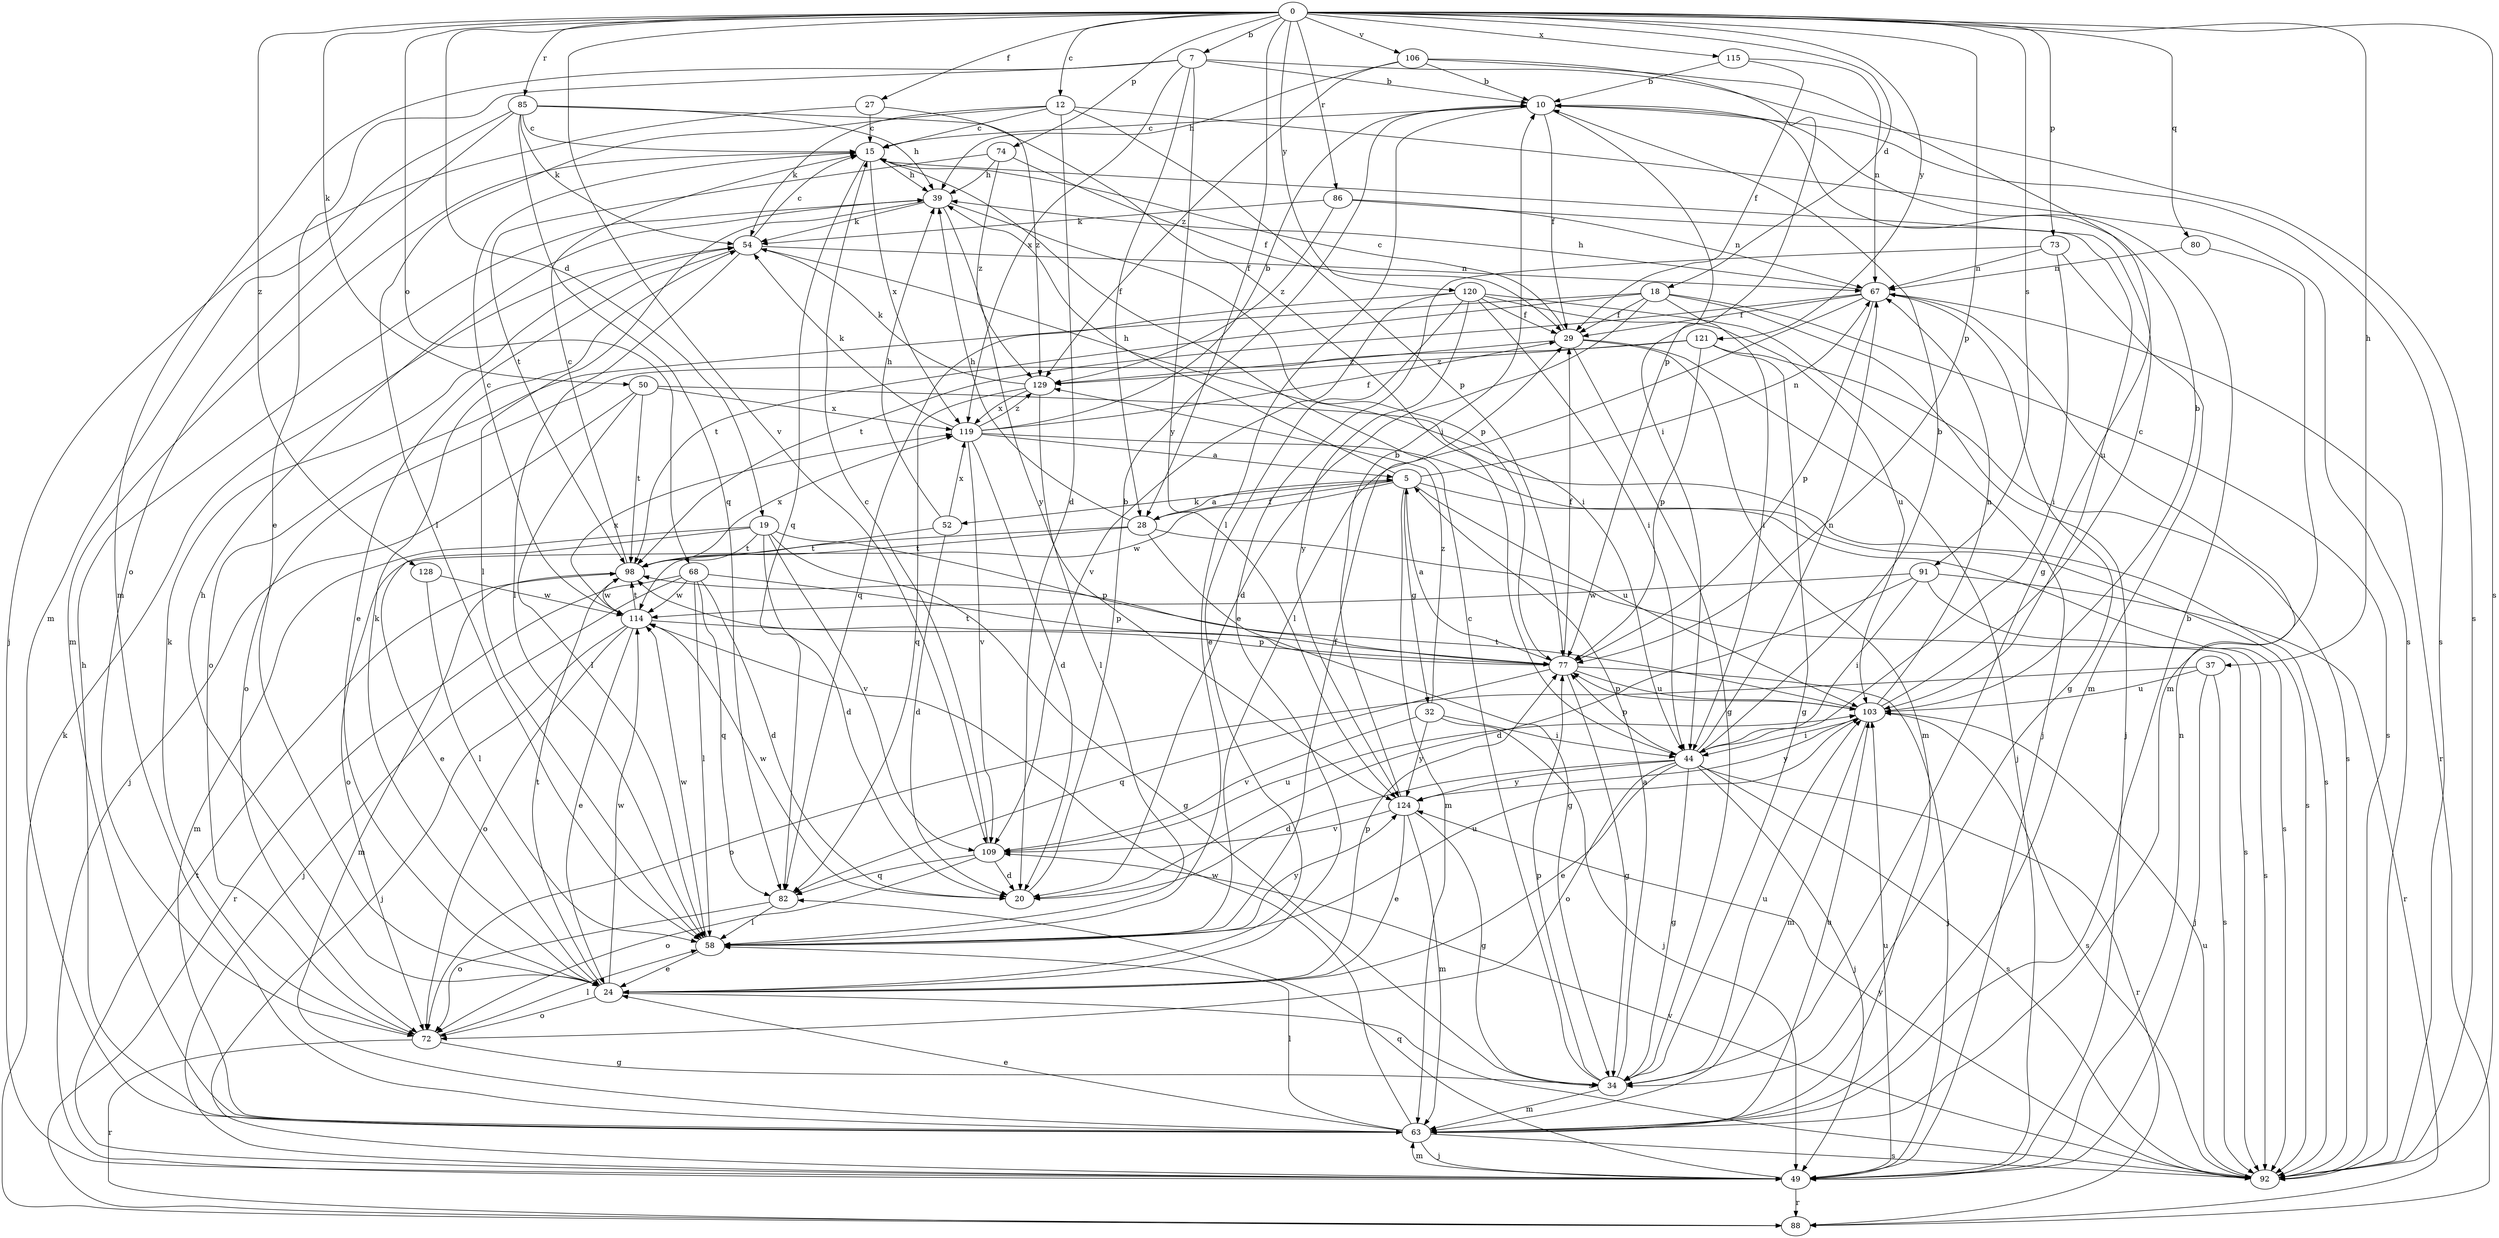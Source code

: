 strict digraph  {
0;
5;
7;
10;
12;
15;
18;
19;
20;
24;
27;
28;
29;
32;
34;
37;
39;
44;
49;
50;
52;
54;
58;
63;
67;
68;
72;
73;
74;
77;
80;
82;
85;
86;
88;
91;
92;
98;
103;
106;
109;
114;
115;
119;
120;
121;
124;
128;
129;
0 -> 7  [label=b];
0 -> 12  [label=c];
0 -> 18  [label=d];
0 -> 19  [label=d];
0 -> 27  [label=f];
0 -> 28  [label=f];
0 -> 37  [label=h];
0 -> 50  [label=k];
0 -> 68  [label=o];
0 -> 73  [label=p];
0 -> 74  [label=p];
0 -> 77  [label=p];
0 -> 80  [label=q];
0 -> 85  [label=r];
0 -> 86  [label=r];
0 -> 91  [label=s];
0 -> 92  [label=s];
0 -> 106  [label=v];
0 -> 109  [label=v];
0 -> 115  [label=x];
0 -> 120  [label=y];
0 -> 121  [label=y];
0 -> 128  [label=z];
5 -> 28  [label=f];
5 -> 32  [label=g];
5 -> 39  [label=h];
5 -> 52  [label=k];
5 -> 63  [label=m];
5 -> 67  [label=n];
5 -> 92  [label=s];
5 -> 103  [label=u];
5 -> 114  [label=w];
7 -> 10  [label=b];
7 -> 24  [label=e];
7 -> 28  [label=f];
7 -> 63  [label=m];
7 -> 92  [label=s];
7 -> 119  [label=x];
7 -> 124  [label=y];
10 -> 15  [label=c];
10 -> 29  [label=f];
10 -> 44  [label=i];
10 -> 58  [label=l];
10 -> 92  [label=s];
12 -> 15  [label=c];
12 -> 20  [label=d];
12 -> 54  [label=k];
12 -> 58  [label=l];
12 -> 77  [label=p];
12 -> 92  [label=s];
15 -> 39  [label=h];
15 -> 63  [label=m];
15 -> 82  [label=q];
15 -> 119  [label=x];
18 -> 20  [label=d];
18 -> 29  [label=f];
18 -> 44  [label=i];
18 -> 49  [label=j];
18 -> 72  [label=o];
18 -> 92  [label=s];
18 -> 98  [label=t];
19 -> 20  [label=d];
19 -> 24  [label=e];
19 -> 34  [label=g];
19 -> 63  [label=m];
19 -> 77  [label=p];
19 -> 98  [label=t];
19 -> 109  [label=v];
20 -> 10  [label=b];
20 -> 114  [label=w];
24 -> 39  [label=h];
24 -> 54  [label=k];
24 -> 72  [label=o];
24 -> 77  [label=p];
24 -> 92  [label=s];
24 -> 98  [label=t];
24 -> 114  [label=w];
27 -> 15  [label=c];
27 -> 49  [label=j];
27 -> 129  [label=z];
28 -> 5  [label=a];
28 -> 34  [label=g];
28 -> 39  [label=h];
28 -> 72  [label=o];
28 -> 92  [label=s];
28 -> 98  [label=t];
29 -> 15  [label=c];
29 -> 34  [label=g];
29 -> 49  [label=j];
29 -> 63  [label=m];
29 -> 129  [label=z];
32 -> 44  [label=i];
32 -> 49  [label=j];
32 -> 109  [label=v];
32 -> 124  [label=y];
32 -> 129  [label=z];
34 -> 5  [label=a];
34 -> 15  [label=c];
34 -> 63  [label=m];
34 -> 77  [label=p];
34 -> 103  [label=u];
37 -> 49  [label=j];
37 -> 72  [label=o];
37 -> 92  [label=s];
37 -> 103  [label=u];
39 -> 54  [label=k];
39 -> 58  [label=l];
39 -> 77  [label=p];
39 -> 124  [label=y];
44 -> 10  [label=b];
44 -> 20  [label=d];
44 -> 24  [label=e];
44 -> 34  [label=g];
44 -> 49  [label=j];
44 -> 67  [label=n];
44 -> 72  [label=o];
44 -> 77  [label=p];
44 -> 88  [label=r];
44 -> 92  [label=s];
44 -> 124  [label=y];
49 -> 63  [label=m];
49 -> 67  [label=n];
49 -> 82  [label=q];
49 -> 88  [label=r];
49 -> 98  [label=t];
49 -> 103  [label=u];
50 -> 49  [label=j];
50 -> 58  [label=l];
50 -> 92  [label=s];
50 -> 98  [label=t];
50 -> 119  [label=x];
52 -> 20  [label=d];
52 -> 39  [label=h];
52 -> 98  [label=t];
52 -> 119  [label=x];
54 -> 15  [label=c];
54 -> 24  [label=e];
54 -> 44  [label=i];
54 -> 58  [label=l];
54 -> 67  [label=n];
58 -> 24  [label=e];
58 -> 29  [label=f];
58 -> 103  [label=u];
58 -> 114  [label=w];
58 -> 124  [label=y];
63 -> 10  [label=b];
63 -> 24  [label=e];
63 -> 39  [label=h];
63 -> 49  [label=j];
63 -> 58  [label=l];
63 -> 92  [label=s];
63 -> 103  [label=u];
63 -> 114  [label=w];
67 -> 29  [label=f];
67 -> 34  [label=g];
67 -> 39  [label=h];
67 -> 58  [label=l];
67 -> 77  [label=p];
67 -> 88  [label=r];
67 -> 98  [label=t];
68 -> 20  [label=d];
68 -> 49  [label=j];
68 -> 58  [label=l];
68 -> 77  [label=p];
68 -> 82  [label=q];
68 -> 88  [label=r];
68 -> 114  [label=w];
72 -> 34  [label=g];
72 -> 54  [label=k];
72 -> 58  [label=l];
72 -> 88  [label=r];
73 -> 24  [label=e];
73 -> 44  [label=i];
73 -> 63  [label=m];
73 -> 67  [label=n];
74 -> 29  [label=f];
74 -> 39  [label=h];
74 -> 98  [label=t];
74 -> 129  [label=z];
77 -> 5  [label=a];
77 -> 29  [label=f];
77 -> 34  [label=g];
77 -> 49  [label=j];
77 -> 82  [label=q];
77 -> 98  [label=t];
77 -> 103  [label=u];
80 -> 63  [label=m];
80 -> 67  [label=n];
82 -> 58  [label=l];
82 -> 72  [label=o];
85 -> 15  [label=c];
85 -> 39  [label=h];
85 -> 44  [label=i];
85 -> 54  [label=k];
85 -> 63  [label=m];
85 -> 72  [label=o];
85 -> 82  [label=q];
86 -> 54  [label=k];
86 -> 67  [label=n];
86 -> 103  [label=u];
86 -> 129  [label=z];
88 -> 54  [label=k];
91 -> 20  [label=d];
91 -> 44  [label=i];
91 -> 88  [label=r];
91 -> 92  [label=s];
91 -> 114  [label=w];
92 -> 103  [label=u];
92 -> 109  [label=v];
92 -> 124  [label=y];
98 -> 15  [label=c];
98 -> 63  [label=m];
98 -> 114  [label=w];
98 -> 119  [label=x];
103 -> 10  [label=b];
103 -> 15  [label=c];
103 -> 44  [label=i];
103 -> 63  [label=m];
103 -> 67  [label=n];
103 -> 77  [label=p];
103 -> 92  [label=s];
103 -> 98  [label=t];
103 -> 124  [label=y];
106 -> 10  [label=b];
106 -> 34  [label=g];
106 -> 39  [label=h];
106 -> 77  [label=p];
106 -> 129  [label=z];
109 -> 15  [label=c];
109 -> 20  [label=d];
109 -> 72  [label=o];
109 -> 82  [label=q];
109 -> 103  [label=u];
114 -> 15  [label=c];
114 -> 24  [label=e];
114 -> 49  [label=j];
114 -> 72  [label=o];
114 -> 77  [label=p];
114 -> 98  [label=t];
114 -> 119  [label=x];
115 -> 10  [label=b];
115 -> 29  [label=f];
115 -> 67  [label=n];
119 -> 5  [label=a];
119 -> 10  [label=b];
119 -> 20  [label=d];
119 -> 29  [label=f];
119 -> 54  [label=k];
119 -> 92  [label=s];
119 -> 109  [label=v];
119 -> 129  [label=z];
120 -> 24  [label=e];
120 -> 29  [label=f];
120 -> 44  [label=i];
120 -> 49  [label=j];
120 -> 82  [label=q];
120 -> 103  [label=u];
120 -> 109  [label=v];
120 -> 124  [label=y];
121 -> 34  [label=g];
121 -> 72  [label=o];
121 -> 77  [label=p];
121 -> 92  [label=s];
121 -> 129  [label=z];
124 -> 10  [label=b];
124 -> 24  [label=e];
124 -> 34  [label=g];
124 -> 63  [label=m];
124 -> 109  [label=v];
128 -> 58  [label=l];
128 -> 114  [label=w];
129 -> 54  [label=k];
129 -> 58  [label=l];
129 -> 82  [label=q];
129 -> 119  [label=x];
}
